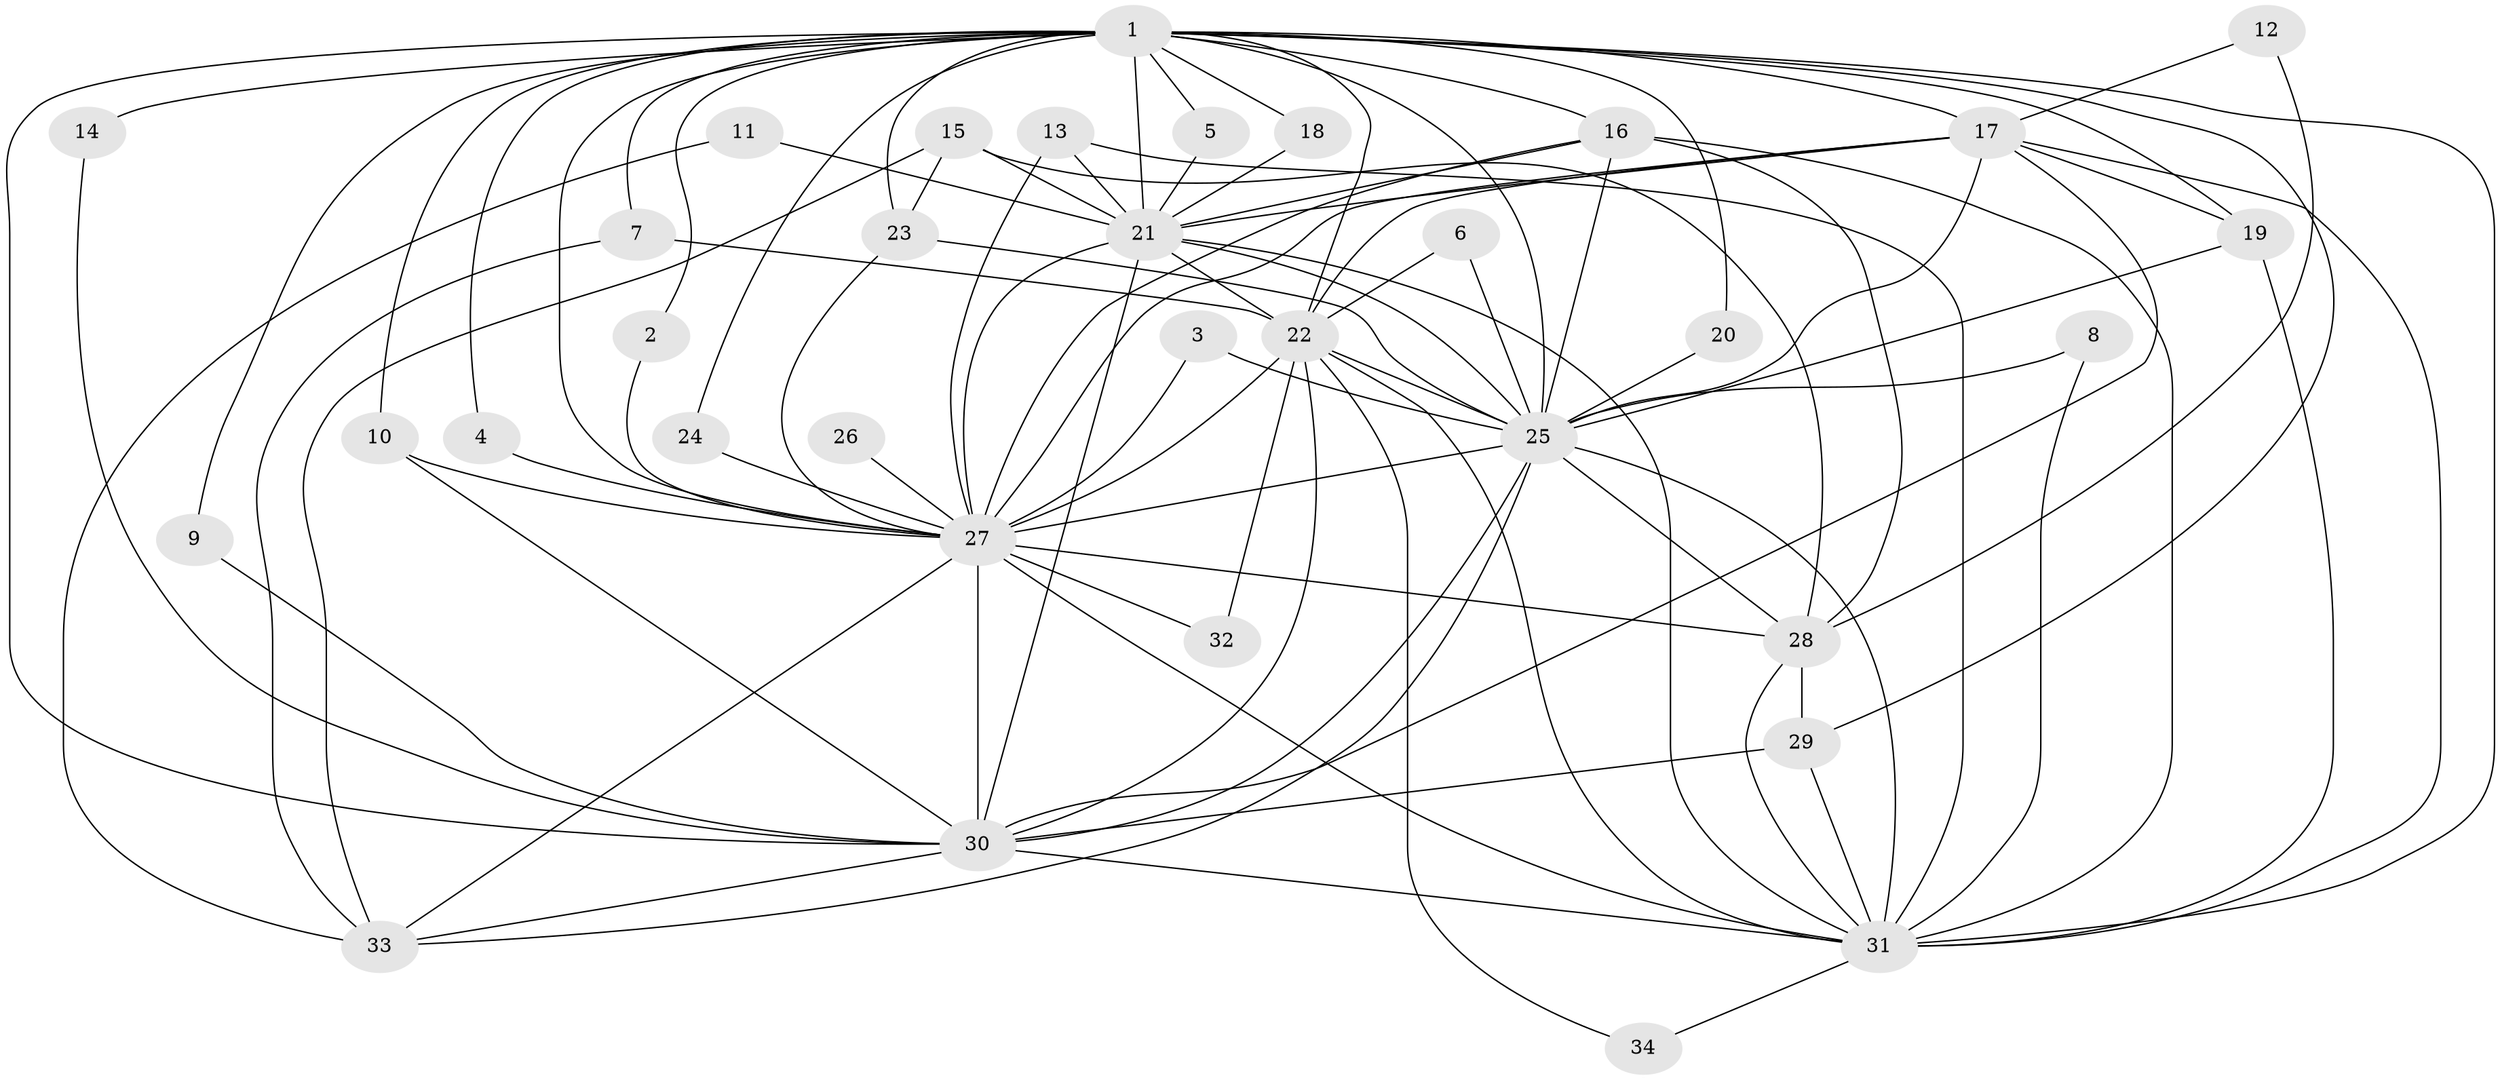 // original degree distribution, {21: 0.014925373134328358, 16: 0.014925373134328358, 15: 0.029850746268656716, 18: 0.014925373134328358, 12: 0.014925373134328358, 19: 0.014925373134328358, 20: 0.014925373134328358, 22: 0.014925373134328358, 14: 0.014925373134328358, 6: 0.014925373134328358, 2: 0.5522388059701493, 4: 0.07462686567164178, 3: 0.19402985074626866, 7: 0.014925373134328358}
// Generated by graph-tools (version 1.1) at 2025/25/03/09/25 03:25:50]
// undirected, 34 vertices, 95 edges
graph export_dot {
graph [start="1"]
  node [color=gray90,style=filled];
  1;
  2;
  3;
  4;
  5;
  6;
  7;
  8;
  9;
  10;
  11;
  12;
  13;
  14;
  15;
  16;
  17;
  18;
  19;
  20;
  21;
  22;
  23;
  24;
  25;
  26;
  27;
  28;
  29;
  30;
  31;
  32;
  33;
  34;
  1 -- 2 [weight=1.0];
  1 -- 4 [weight=1.0];
  1 -- 5 [weight=1.0];
  1 -- 7 [weight=1.0];
  1 -- 9 [weight=1.0];
  1 -- 10 [weight=1.0];
  1 -- 14 [weight=2.0];
  1 -- 16 [weight=2.0];
  1 -- 17 [weight=2.0];
  1 -- 18 [weight=1.0];
  1 -- 19 [weight=1.0];
  1 -- 20 [weight=1.0];
  1 -- 21 [weight=2.0];
  1 -- 22 [weight=2.0];
  1 -- 23 [weight=1.0];
  1 -- 24 [weight=1.0];
  1 -- 25 [weight=2.0];
  1 -- 27 [weight=5.0];
  1 -- 29 [weight=1.0];
  1 -- 30 [weight=3.0];
  1 -- 31 [weight=3.0];
  2 -- 27 [weight=1.0];
  3 -- 25 [weight=1.0];
  3 -- 27 [weight=1.0];
  4 -- 27 [weight=1.0];
  5 -- 21 [weight=1.0];
  6 -- 22 [weight=1.0];
  6 -- 25 [weight=1.0];
  7 -- 22 [weight=1.0];
  7 -- 33 [weight=1.0];
  8 -- 25 [weight=1.0];
  8 -- 31 [weight=2.0];
  9 -- 30 [weight=1.0];
  10 -- 27 [weight=1.0];
  10 -- 30 [weight=1.0];
  11 -- 21 [weight=1.0];
  11 -- 33 [weight=1.0];
  12 -- 17 [weight=1.0];
  12 -- 28 [weight=1.0];
  13 -- 21 [weight=1.0];
  13 -- 27 [weight=1.0];
  13 -- 31 [weight=1.0];
  14 -- 30 [weight=1.0];
  15 -- 21 [weight=1.0];
  15 -- 23 [weight=1.0];
  15 -- 28 [weight=1.0];
  15 -- 33 [weight=1.0];
  16 -- 21 [weight=1.0];
  16 -- 25 [weight=1.0];
  16 -- 27 [weight=1.0];
  16 -- 28 [weight=1.0];
  16 -- 31 [weight=1.0];
  17 -- 19 [weight=1.0];
  17 -- 21 [weight=2.0];
  17 -- 22 [weight=1.0];
  17 -- 25 [weight=1.0];
  17 -- 27 [weight=2.0];
  17 -- 30 [weight=1.0];
  17 -- 31 [weight=1.0];
  18 -- 21 [weight=1.0];
  19 -- 25 [weight=1.0];
  19 -- 31 [weight=1.0];
  20 -- 25 [weight=1.0];
  21 -- 22 [weight=2.0];
  21 -- 25 [weight=2.0];
  21 -- 27 [weight=2.0];
  21 -- 30 [weight=1.0];
  21 -- 31 [weight=2.0];
  22 -- 25 [weight=1.0];
  22 -- 27 [weight=4.0];
  22 -- 30 [weight=1.0];
  22 -- 31 [weight=1.0];
  22 -- 32 [weight=1.0];
  22 -- 34 [weight=1.0];
  23 -- 25 [weight=1.0];
  23 -- 27 [weight=1.0];
  24 -- 27 [weight=1.0];
  25 -- 27 [weight=2.0];
  25 -- 28 [weight=1.0];
  25 -- 30 [weight=2.0];
  25 -- 31 [weight=2.0];
  25 -- 33 [weight=2.0];
  26 -- 27 [weight=2.0];
  27 -- 28 [weight=1.0];
  27 -- 30 [weight=2.0];
  27 -- 31 [weight=2.0];
  27 -- 32 [weight=1.0];
  27 -- 33 [weight=1.0];
  28 -- 29 [weight=1.0];
  28 -- 31 [weight=1.0];
  29 -- 30 [weight=1.0];
  29 -- 31 [weight=1.0];
  30 -- 31 [weight=1.0];
  30 -- 33 [weight=1.0];
  31 -- 34 [weight=1.0];
}
